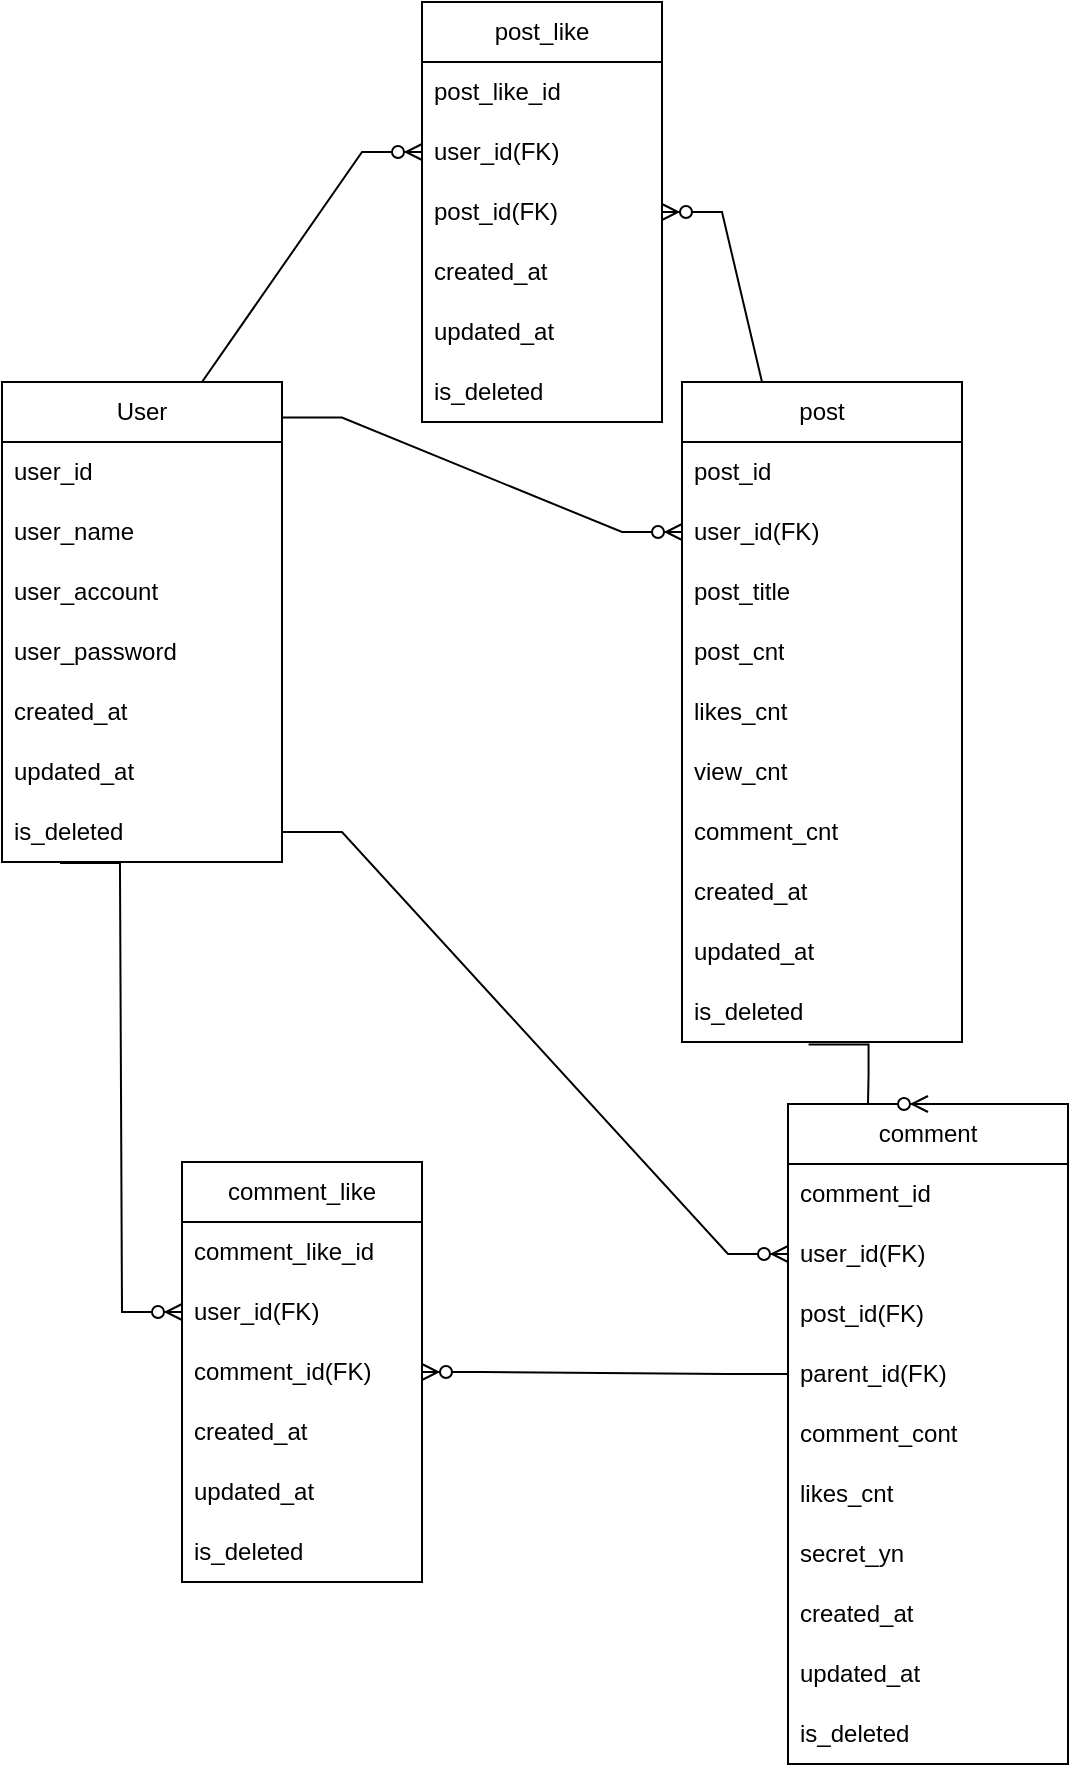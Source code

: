 <mxfile version="27.1.6">
  <diagram name="페이지-1" id="oV876oqFGTkB0m24P0QI">
    <mxGraphModel dx="2145" dy="2110" grid="1" gridSize="10" guides="1" tooltips="1" connect="1" arrows="1" fold="1" page="1" pageScale="1" pageWidth="827" pageHeight="1169" math="0" shadow="0">
      <root>
        <mxCell id="0" />
        <mxCell id="1" parent="0" />
        <mxCell id="vqc1sY70ZHmRKA6yE11s-2" value="User" style="swimlane;fontStyle=0;childLayout=stackLayout;horizontal=1;startSize=30;horizontalStack=0;resizeParent=1;resizeParentMax=0;resizeLast=0;collapsible=1;marginBottom=0;whiteSpace=wrap;html=1;" parent="1" vertex="1">
          <mxGeometry x="20" y="160" width="140" height="240" as="geometry">
            <mxRectangle x="80" y="180" width="70" height="30" as="alternateBounds" />
          </mxGeometry>
        </mxCell>
        <mxCell id="vqc1sY70ZHmRKA6yE11s-3" value="user_id" style="text;strokeColor=none;fillColor=none;align=left;verticalAlign=middle;spacingLeft=4;spacingRight=4;overflow=hidden;points=[[0,0.5],[1,0.5]];portConstraint=eastwest;rotatable=0;whiteSpace=wrap;html=1;" parent="vqc1sY70ZHmRKA6yE11s-2" vertex="1">
          <mxGeometry y="30" width="140" height="30" as="geometry" />
        </mxCell>
        <mxCell id="vqc1sY70ZHmRKA6yE11s-4" value="user_name" style="text;strokeColor=none;fillColor=none;align=left;verticalAlign=middle;spacingLeft=4;spacingRight=4;overflow=hidden;points=[[0,0.5],[1,0.5]];portConstraint=eastwest;rotatable=0;whiteSpace=wrap;html=1;" parent="vqc1sY70ZHmRKA6yE11s-2" vertex="1">
          <mxGeometry y="60" width="140" height="30" as="geometry" />
        </mxCell>
        <mxCell id="vqc1sY70ZHmRKA6yE11s-18" value="user_account" style="text;strokeColor=none;fillColor=none;align=left;verticalAlign=middle;spacingLeft=4;spacingRight=4;overflow=hidden;points=[[0,0.5],[1,0.5]];portConstraint=eastwest;rotatable=0;whiteSpace=wrap;html=1;" parent="vqc1sY70ZHmRKA6yE11s-2" vertex="1">
          <mxGeometry y="90" width="140" height="30" as="geometry" />
        </mxCell>
        <mxCell id="vqc1sY70ZHmRKA6yE11s-19" value="user_password" style="text;strokeColor=none;fillColor=none;align=left;verticalAlign=middle;spacingLeft=4;spacingRight=4;overflow=hidden;points=[[0,0.5],[1,0.5]];portConstraint=eastwest;rotatable=0;whiteSpace=wrap;html=1;" parent="vqc1sY70ZHmRKA6yE11s-2" vertex="1">
          <mxGeometry y="120" width="140" height="30" as="geometry" />
        </mxCell>
        <mxCell id="vqc1sY70ZHmRKA6yE11s-20" value="created_at" style="text;strokeColor=none;fillColor=none;align=left;verticalAlign=middle;spacingLeft=4;spacingRight=4;overflow=hidden;points=[[0,0.5],[1,0.5]];portConstraint=eastwest;rotatable=0;whiteSpace=wrap;html=1;" parent="vqc1sY70ZHmRKA6yE11s-2" vertex="1">
          <mxGeometry y="150" width="140" height="30" as="geometry" />
        </mxCell>
        <mxCell id="vqc1sY70ZHmRKA6yE11s-21" value="updated_at" style="text;strokeColor=none;fillColor=none;align=left;verticalAlign=middle;spacingLeft=4;spacingRight=4;overflow=hidden;points=[[0,0.5],[1,0.5]];portConstraint=eastwest;rotatable=0;whiteSpace=wrap;html=1;" parent="vqc1sY70ZHmRKA6yE11s-2" vertex="1">
          <mxGeometry y="180" width="140" height="30" as="geometry" />
        </mxCell>
        <mxCell id="vqc1sY70ZHmRKA6yE11s-22" value="is_deleted" style="text;strokeColor=none;fillColor=none;align=left;verticalAlign=middle;spacingLeft=4;spacingRight=4;overflow=hidden;points=[[0,0.5],[1,0.5]];portConstraint=eastwest;rotatable=0;whiteSpace=wrap;html=1;" parent="vqc1sY70ZHmRKA6yE11s-2" vertex="1">
          <mxGeometry y="210" width="140" height="30" as="geometry" />
        </mxCell>
        <mxCell id="vqc1sY70ZHmRKA6yE11s-23" value="post" style="swimlane;fontStyle=0;childLayout=stackLayout;horizontal=1;startSize=30;horizontalStack=0;resizeParent=1;resizeParentMax=0;resizeLast=0;collapsible=1;marginBottom=0;whiteSpace=wrap;html=1;" parent="1" vertex="1">
          <mxGeometry x="360" y="160" width="140" height="330" as="geometry">
            <mxRectangle x="80" y="180" width="70" height="30" as="alternateBounds" />
          </mxGeometry>
        </mxCell>
        <mxCell id="vqc1sY70ZHmRKA6yE11s-24" value="post_id" style="text;strokeColor=none;fillColor=none;align=left;verticalAlign=middle;spacingLeft=4;spacingRight=4;overflow=hidden;points=[[0,0.5],[1,0.5]];portConstraint=eastwest;rotatable=0;whiteSpace=wrap;html=1;" parent="vqc1sY70ZHmRKA6yE11s-23" vertex="1">
          <mxGeometry y="30" width="140" height="30" as="geometry" />
        </mxCell>
        <mxCell id="vqc1sY70ZHmRKA6yE11s-41" value="user_id(FK)" style="text;strokeColor=none;fillColor=none;align=left;verticalAlign=middle;spacingLeft=4;spacingRight=4;overflow=hidden;points=[[0,0.5],[1,0.5]];portConstraint=eastwest;rotatable=0;whiteSpace=wrap;html=1;" parent="vqc1sY70ZHmRKA6yE11s-23" vertex="1">
          <mxGeometry y="60" width="140" height="30" as="geometry" />
        </mxCell>
        <mxCell id="vqc1sY70ZHmRKA6yE11s-25" value="post_title" style="text;strokeColor=none;fillColor=none;align=left;verticalAlign=middle;spacingLeft=4;spacingRight=4;overflow=hidden;points=[[0,0.5],[1,0.5]];portConstraint=eastwest;rotatable=0;whiteSpace=wrap;html=1;" parent="vqc1sY70ZHmRKA6yE11s-23" vertex="1">
          <mxGeometry y="90" width="140" height="30" as="geometry" />
        </mxCell>
        <mxCell id="Q-N4-Qm1pAizyYgW1GbI-2" value="post_cnt" style="text;strokeColor=none;fillColor=none;align=left;verticalAlign=middle;spacingLeft=4;spacingRight=4;overflow=hidden;points=[[0,0.5],[1,0.5]];portConstraint=eastwest;rotatable=0;whiteSpace=wrap;html=1;" parent="vqc1sY70ZHmRKA6yE11s-23" vertex="1">
          <mxGeometry y="120" width="140" height="30" as="geometry" />
        </mxCell>
        <mxCell id="vqc1sY70ZHmRKA6yE11s-26" value="likes_cnt" style="text;strokeColor=none;fillColor=none;align=left;verticalAlign=middle;spacingLeft=4;spacingRight=4;overflow=hidden;points=[[0,0.5],[1,0.5]];portConstraint=eastwest;rotatable=0;whiteSpace=wrap;html=1;" parent="vqc1sY70ZHmRKA6yE11s-23" vertex="1">
          <mxGeometry y="150" width="140" height="30" as="geometry" />
        </mxCell>
        <mxCell id="vqc1sY70ZHmRKA6yE11s-27" value="view_cnt" style="text;strokeColor=none;fillColor=none;align=left;verticalAlign=middle;spacingLeft=4;spacingRight=4;overflow=hidden;points=[[0,0.5],[1,0.5]];portConstraint=eastwest;rotatable=0;whiteSpace=wrap;html=1;" parent="vqc1sY70ZHmRKA6yE11s-23" vertex="1">
          <mxGeometry y="180" width="140" height="30" as="geometry" />
        </mxCell>
        <mxCell id="vqc1sY70ZHmRKA6yE11s-28" value="comment_cnt" style="text;strokeColor=none;fillColor=none;align=left;verticalAlign=middle;spacingLeft=4;spacingRight=4;overflow=hidden;points=[[0,0.5],[1,0.5]];portConstraint=eastwest;rotatable=0;whiteSpace=wrap;html=1;" parent="vqc1sY70ZHmRKA6yE11s-23" vertex="1">
          <mxGeometry y="210" width="140" height="30" as="geometry" />
        </mxCell>
        <mxCell id="vqc1sY70ZHmRKA6yE11s-29" value="created_at" style="text;strokeColor=none;fillColor=none;align=left;verticalAlign=middle;spacingLeft=4;spacingRight=4;overflow=hidden;points=[[0,0.5],[1,0.5]];portConstraint=eastwest;rotatable=0;whiteSpace=wrap;html=1;" parent="vqc1sY70ZHmRKA6yE11s-23" vertex="1">
          <mxGeometry y="240" width="140" height="30" as="geometry" />
        </mxCell>
        <mxCell id="vqc1sY70ZHmRKA6yE11s-31" value="updated_at" style="text;strokeColor=none;fillColor=none;align=left;verticalAlign=middle;spacingLeft=4;spacingRight=4;overflow=hidden;points=[[0,0.5],[1,0.5]];portConstraint=eastwest;rotatable=0;whiteSpace=wrap;html=1;" parent="vqc1sY70ZHmRKA6yE11s-23" vertex="1">
          <mxGeometry y="270" width="140" height="30" as="geometry" />
        </mxCell>
        <mxCell id="vqc1sY70ZHmRKA6yE11s-30" value="is_deleted" style="text;strokeColor=none;fillColor=none;align=left;verticalAlign=middle;spacingLeft=4;spacingRight=4;overflow=hidden;points=[[0,0.5],[1,0.5]];portConstraint=eastwest;rotatable=0;whiteSpace=wrap;html=1;" parent="vqc1sY70ZHmRKA6yE11s-23" vertex="1">
          <mxGeometry y="300" width="140" height="30" as="geometry" />
        </mxCell>
        <mxCell id="vqc1sY70ZHmRKA6yE11s-32" value="comment" style="swimlane;fontStyle=0;childLayout=stackLayout;horizontal=1;startSize=30;horizontalStack=0;resizeParent=1;resizeParentMax=0;resizeLast=0;collapsible=1;marginBottom=0;whiteSpace=wrap;html=1;" parent="1" vertex="1">
          <mxGeometry x="413" y="521" width="140" height="330" as="geometry">
            <mxRectangle x="80" y="180" width="70" height="30" as="alternateBounds" />
          </mxGeometry>
        </mxCell>
        <mxCell id="vqc1sY70ZHmRKA6yE11s-33" value="comment_id" style="text;strokeColor=none;fillColor=none;align=left;verticalAlign=middle;spacingLeft=4;spacingRight=4;overflow=hidden;points=[[0,0.5],[1,0.5]];portConstraint=eastwest;rotatable=0;whiteSpace=wrap;html=1;" parent="vqc1sY70ZHmRKA6yE11s-32" vertex="1">
          <mxGeometry y="30" width="140" height="30" as="geometry" />
        </mxCell>
        <mxCell id="vqc1sY70ZHmRKA6yE11s-42" value="user_id(FK)" style="text;strokeColor=none;fillColor=none;align=left;verticalAlign=middle;spacingLeft=4;spacingRight=4;overflow=hidden;points=[[0,0.5],[1,0.5]];portConstraint=eastwest;rotatable=0;whiteSpace=wrap;html=1;" parent="vqc1sY70ZHmRKA6yE11s-32" vertex="1">
          <mxGeometry y="60" width="140" height="30" as="geometry" />
        </mxCell>
        <mxCell id="vqc1sY70ZHmRKA6yE11s-43" value="post_id(FK)" style="text;strokeColor=none;fillColor=none;align=left;verticalAlign=middle;spacingLeft=4;spacingRight=4;overflow=hidden;points=[[0,0.5],[1,0.5]];portConstraint=eastwest;rotatable=0;whiteSpace=wrap;html=1;" parent="vqc1sY70ZHmRKA6yE11s-32" vertex="1">
          <mxGeometry y="90" width="140" height="30" as="geometry" />
        </mxCell>
        <mxCell id="vqc1sY70ZHmRKA6yE11s-44" value="parent_id(FK)" style="text;strokeColor=none;fillColor=none;align=left;verticalAlign=middle;spacingLeft=4;spacingRight=4;overflow=hidden;points=[[0,0.5],[1,0.5]];portConstraint=eastwest;rotatable=0;whiteSpace=wrap;html=1;" parent="vqc1sY70ZHmRKA6yE11s-32" vertex="1">
          <mxGeometry y="120" width="140" height="30" as="geometry" />
        </mxCell>
        <mxCell id="vqc1sY70ZHmRKA6yE11s-34" value="comment_cont" style="text;strokeColor=none;fillColor=none;align=left;verticalAlign=middle;spacingLeft=4;spacingRight=4;overflow=hidden;points=[[0,0.5],[1,0.5]];portConstraint=eastwest;rotatable=0;whiteSpace=wrap;html=1;" parent="vqc1sY70ZHmRKA6yE11s-32" vertex="1">
          <mxGeometry y="150" width="140" height="30" as="geometry" />
        </mxCell>
        <mxCell id="vqc1sY70ZHmRKA6yE11s-35" value="likes_cnt" style="text;strokeColor=none;fillColor=none;align=left;verticalAlign=middle;spacingLeft=4;spacingRight=4;overflow=hidden;points=[[0,0.5],[1,0.5]];portConstraint=eastwest;rotatable=0;whiteSpace=wrap;html=1;" parent="vqc1sY70ZHmRKA6yE11s-32" vertex="1">
          <mxGeometry y="180" width="140" height="30" as="geometry" />
        </mxCell>
        <mxCell id="vqc1sY70ZHmRKA6yE11s-37" value="secret_yn" style="text;strokeColor=none;fillColor=none;align=left;verticalAlign=middle;spacingLeft=4;spacingRight=4;overflow=hidden;points=[[0,0.5],[1,0.5]];portConstraint=eastwest;rotatable=0;whiteSpace=wrap;html=1;" parent="vqc1sY70ZHmRKA6yE11s-32" vertex="1">
          <mxGeometry y="210" width="140" height="30" as="geometry" />
        </mxCell>
        <mxCell id="vqc1sY70ZHmRKA6yE11s-38" value="created_at" style="text;strokeColor=none;fillColor=none;align=left;verticalAlign=middle;spacingLeft=4;spacingRight=4;overflow=hidden;points=[[0,0.5],[1,0.5]];portConstraint=eastwest;rotatable=0;whiteSpace=wrap;html=1;" parent="vqc1sY70ZHmRKA6yE11s-32" vertex="1">
          <mxGeometry y="240" width="140" height="30" as="geometry" />
        </mxCell>
        <mxCell id="vqc1sY70ZHmRKA6yE11s-39" value="updated_at" style="text;strokeColor=none;fillColor=none;align=left;verticalAlign=middle;spacingLeft=4;spacingRight=4;overflow=hidden;points=[[0,0.5],[1,0.5]];portConstraint=eastwest;rotatable=0;whiteSpace=wrap;html=1;" parent="vqc1sY70ZHmRKA6yE11s-32" vertex="1">
          <mxGeometry y="270" width="140" height="30" as="geometry" />
        </mxCell>
        <mxCell id="vqc1sY70ZHmRKA6yE11s-40" value="is_deleted" style="text;strokeColor=none;fillColor=none;align=left;verticalAlign=middle;spacingLeft=4;spacingRight=4;overflow=hidden;points=[[0,0.5],[1,0.5]];portConstraint=eastwest;rotatable=0;whiteSpace=wrap;html=1;" parent="vqc1sY70ZHmRKA6yE11s-32" vertex="1">
          <mxGeometry y="300" width="140" height="30" as="geometry" />
        </mxCell>
        <mxCell id="guiimkeXZtamXeGer9NC-16" value="" style="edgeStyle=entityRelationEdgeStyle;fontSize=12;html=1;endArrow=ERzeroToMany;endFill=1;rounded=0;exitX=1;exitY=0.074;exitDx=0;exitDy=0;exitPerimeter=0;entryX=0;entryY=0.5;entryDx=0;entryDy=0;" parent="1" source="vqc1sY70ZHmRKA6yE11s-2" target="vqc1sY70ZHmRKA6yE11s-41" edge="1">
          <mxGeometry width="100" height="100" relative="1" as="geometry">
            <mxPoint x="290" y="130" as="sourcePoint" />
            <mxPoint x="390" y="30" as="targetPoint" />
          </mxGeometry>
        </mxCell>
        <mxCell id="guiimkeXZtamXeGer9NC-18" value="" style="edgeStyle=entityRelationEdgeStyle;fontSize=12;html=1;endArrow=ERzeroToMany;endFill=1;rounded=0;entryX=0;entryY=0.5;entryDx=0;entryDy=0;" parent="1" source="vqc1sY70ZHmRKA6yE11s-22" target="vqc1sY70ZHmRKA6yE11s-42" edge="1">
          <mxGeometry width="100" height="100" relative="1" as="geometry">
            <mxPoint x="130" y="430" as="sourcePoint" />
            <mxPoint x="250" y="532" as="targetPoint" />
          </mxGeometry>
        </mxCell>
        <mxCell id="guiimkeXZtamXeGer9NC-25" value="" style="edgeStyle=entityRelationEdgeStyle;fontSize=12;html=1;endArrow=ERzeroToMany;endFill=1;rounded=0;exitX=0.452;exitY=1.043;exitDx=0;exitDy=0;exitPerimeter=0;entryX=0.5;entryY=0;entryDx=0;entryDy=0;" parent="1" source="vqc1sY70ZHmRKA6yE11s-30" target="vqc1sY70ZHmRKA6yE11s-32" edge="1">
          <mxGeometry width="100" height="100" relative="1" as="geometry">
            <mxPoint x="420" y="460" as="sourcePoint" />
            <mxPoint x="540" y="580" as="targetPoint" />
          </mxGeometry>
        </mxCell>
        <mxCell id="guiimkeXZtamXeGer9NC-26" value="post_like" style="swimlane;fontStyle=0;childLayout=stackLayout;horizontal=1;startSize=30;horizontalStack=0;resizeParent=1;resizeParentMax=0;resizeLast=0;collapsible=1;marginBottom=0;whiteSpace=wrap;html=1;" parent="1" vertex="1">
          <mxGeometry x="230" y="-30" width="120" height="210" as="geometry">
            <mxRectangle x="80" y="180" width="70" height="30" as="alternateBounds" />
          </mxGeometry>
        </mxCell>
        <mxCell id="guiimkeXZtamXeGer9NC-27" value="post_like_id" style="text;strokeColor=none;fillColor=none;align=left;verticalAlign=middle;spacingLeft=4;spacingRight=4;overflow=hidden;points=[[0,0.5],[1,0.5]];portConstraint=eastwest;rotatable=0;whiteSpace=wrap;html=1;" parent="guiimkeXZtamXeGer9NC-26" vertex="1">
          <mxGeometry y="30" width="120" height="30" as="geometry" />
        </mxCell>
        <mxCell id="guiimkeXZtamXeGer9NC-28" value="user_id(FK)" style="text;strokeColor=none;fillColor=none;align=left;verticalAlign=middle;spacingLeft=4;spacingRight=4;overflow=hidden;points=[[0,0.5],[1,0.5]];portConstraint=eastwest;rotatable=0;whiteSpace=wrap;html=1;" parent="guiimkeXZtamXeGer9NC-26" vertex="1">
          <mxGeometry y="60" width="120" height="30" as="geometry" />
        </mxCell>
        <mxCell id="guiimkeXZtamXeGer9NC-29" value="post_id(FK)" style="text;strokeColor=none;fillColor=none;align=left;verticalAlign=middle;spacingLeft=4;spacingRight=4;overflow=hidden;points=[[0,0.5],[1,0.5]];portConstraint=eastwest;rotatable=0;whiteSpace=wrap;html=1;" parent="guiimkeXZtamXeGer9NC-26" vertex="1">
          <mxGeometry y="90" width="120" height="30" as="geometry" />
        </mxCell>
        <mxCell id="guiimkeXZtamXeGer9NC-31" value="created_at" style="text;strokeColor=none;fillColor=none;align=left;verticalAlign=middle;spacingLeft=4;spacingRight=4;overflow=hidden;points=[[0,0.5],[1,0.5]];portConstraint=eastwest;rotatable=0;whiteSpace=wrap;html=1;" parent="guiimkeXZtamXeGer9NC-26" vertex="1">
          <mxGeometry y="120" width="120" height="30" as="geometry" />
        </mxCell>
        <mxCell id="guiimkeXZtamXeGer9NC-32" value="updated_at" style="text;strokeColor=none;fillColor=none;align=left;verticalAlign=middle;spacingLeft=4;spacingRight=4;overflow=hidden;points=[[0,0.5],[1,0.5]];portConstraint=eastwest;rotatable=0;whiteSpace=wrap;html=1;" parent="guiimkeXZtamXeGer9NC-26" vertex="1">
          <mxGeometry y="150" width="120" height="30" as="geometry" />
        </mxCell>
        <mxCell id="guiimkeXZtamXeGer9NC-33" value="is_deleted" style="text;strokeColor=none;fillColor=none;align=left;verticalAlign=middle;spacingLeft=4;spacingRight=4;overflow=hidden;points=[[0,0.5],[1,0.5]];portConstraint=eastwest;rotatable=0;whiteSpace=wrap;html=1;" parent="guiimkeXZtamXeGer9NC-26" vertex="1">
          <mxGeometry y="180" width="120" height="30" as="geometry" />
        </mxCell>
        <mxCell id="guiimkeXZtamXeGer9NC-43" value="" style="edgeStyle=entityRelationEdgeStyle;fontSize=12;html=1;endArrow=ERzeroToMany;endFill=1;rounded=0;exitX=0.5;exitY=0;exitDx=0;exitDy=0;entryX=0;entryY=0.5;entryDx=0;entryDy=0;" parent="1" source="vqc1sY70ZHmRKA6yE11s-2" target="guiimkeXZtamXeGer9NC-28" edge="1">
          <mxGeometry width="100" height="100" relative="1" as="geometry">
            <mxPoint x="140" y="80" as="sourcePoint" />
            <mxPoint x="240" y="-20" as="targetPoint" />
          </mxGeometry>
        </mxCell>
        <mxCell id="guiimkeXZtamXeGer9NC-45" value="" style="edgeStyle=entityRelationEdgeStyle;fontSize=12;html=1;endArrow=ERzeroToMany;endFill=1;rounded=0;exitX=0.5;exitY=0;exitDx=0;exitDy=0;entryX=1;entryY=0.5;entryDx=0;entryDy=0;" parent="1" source="vqc1sY70ZHmRKA6yE11s-23" target="guiimkeXZtamXeGer9NC-29" edge="1">
          <mxGeometry width="100" height="100" relative="1" as="geometry">
            <mxPoint x="200" y="240" as="sourcePoint" />
            <mxPoint x="270" y="60" as="targetPoint" />
          </mxGeometry>
        </mxCell>
        <mxCell id="guiimkeXZtamXeGer9NC-46" value="comment_like" style="swimlane;fontStyle=0;childLayout=stackLayout;horizontal=1;startSize=30;horizontalStack=0;resizeParent=1;resizeParentMax=0;resizeLast=0;collapsible=1;marginBottom=0;whiteSpace=wrap;html=1;" parent="1" vertex="1">
          <mxGeometry x="110" y="550" width="120" height="210" as="geometry">
            <mxRectangle x="80" y="180" width="70" height="30" as="alternateBounds" />
          </mxGeometry>
        </mxCell>
        <mxCell id="guiimkeXZtamXeGer9NC-47" value="comment_like_id" style="text;strokeColor=none;fillColor=none;align=left;verticalAlign=middle;spacingLeft=4;spacingRight=4;overflow=hidden;points=[[0,0.5],[1,0.5]];portConstraint=eastwest;rotatable=0;whiteSpace=wrap;html=1;" parent="guiimkeXZtamXeGer9NC-46" vertex="1">
          <mxGeometry y="30" width="120" height="30" as="geometry" />
        </mxCell>
        <mxCell id="guiimkeXZtamXeGer9NC-48" value="user_id(FK)" style="text;strokeColor=none;fillColor=none;align=left;verticalAlign=middle;spacingLeft=4;spacingRight=4;overflow=hidden;points=[[0,0.5],[1,0.5]];portConstraint=eastwest;rotatable=0;whiteSpace=wrap;html=1;" parent="guiimkeXZtamXeGer9NC-46" vertex="1">
          <mxGeometry y="60" width="120" height="30" as="geometry" />
        </mxCell>
        <mxCell id="guiimkeXZtamXeGer9NC-49" value="comment_id(FK)" style="text;strokeColor=none;fillColor=none;align=left;verticalAlign=middle;spacingLeft=4;spacingRight=4;overflow=hidden;points=[[0,0.5],[1,0.5]];portConstraint=eastwest;rotatable=0;whiteSpace=wrap;html=1;" parent="guiimkeXZtamXeGer9NC-46" vertex="1">
          <mxGeometry y="90" width="120" height="30" as="geometry" />
        </mxCell>
        <mxCell id="guiimkeXZtamXeGer9NC-50" value="created_at" style="text;strokeColor=none;fillColor=none;align=left;verticalAlign=middle;spacingLeft=4;spacingRight=4;overflow=hidden;points=[[0,0.5],[1,0.5]];portConstraint=eastwest;rotatable=0;whiteSpace=wrap;html=1;" parent="guiimkeXZtamXeGer9NC-46" vertex="1">
          <mxGeometry y="120" width="120" height="30" as="geometry" />
        </mxCell>
        <mxCell id="guiimkeXZtamXeGer9NC-51" value="updated_at" style="text;strokeColor=none;fillColor=none;align=left;verticalAlign=middle;spacingLeft=4;spacingRight=4;overflow=hidden;points=[[0,0.5],[1,0.5]];portConstraint=eastwest;rotatable=0;whiteSpace=wrap;html=1;" parent="guiimkeXZtamXeGer9NC-46" vertex="1">
          <mxGeometry y="150" width="120" height="30" as="geometry" />
        </mxCell>
        <mxCell id="guiimkeXZtamXeGer9NC-52" value="is_deleted" style="text;strokeColor=none;fillColor=none;align=left;verticalAlign=middle;spacingLeft=4;spacingRight=4;overflow=hidden;points=[[0,0.5],[1,0.5]];portConstraint=eastwest;rotatable=0;whiteSpace=wrap;html=1;" parent="guiimkeXZtamXeGer9NC-46" vertex="1">
          <mxGeometry y="180" width="120" height="30" as="geometry" />
        </mxCell>
        <mxCell id="guiimkeXZtamXeGer9NC-55" value="" style="edgeStyle=entityRelationEdgeStyle;fontSize=12;html=1;endArrow=ERzeroToMany;endFill=1;rounded=0;entryX=0;entryY=0.5;entryDx=0;entryDy=0;exitX=0.207;exitY=1.016;exitDx=0;exitDy=0;exitPerimeter=0;" parent="1" source="vqc1sY70ZHmRKA6yE11s-22" target="guiimkeXZtamXeGer9NC-48" edge="1">
          <mxGeometry width="100" height="100" relative="1" as="geometry">
            <mxPoint x="50" y="420" as="sourcePoint" />
            <mxPoint x="240" y="680" as="targetPoint" />
            <Array as="points">
              <mxPoint x="40" y="490" />
            </Array>
          </mxGeometry>
        </mxCell>
        <mxCell id="guiimkeXZtamXeGer9NC-56" value="" style="edgeStyle=entityRelationEdgeStyle;fontSize=12;html=1;endArrow=ERzeroToMany;endFill=1;rounded=0;exitX=0;exitY=0.5;exitDx=0;exitDy=0;entryX=1;entryY=0.5;entryDx=0;entryDy=0;" parent="1" source="vqc1sY70ZHmRKA6yE11s-44" target="guiimkeXZtamXeGer9NC-49" edge="1">
          <mxGeometry width="100" height="100" relative="1" as="geometry">
            <mxPoint x="250" y="500" as="sourcePoint" />
            <mxPoint x="300" y="780" as="targetPoint" />
          </mxGeometry>
        </mxCell>
      </root>
    </mxGraphModel>
  </diagram>
</mxfile>
